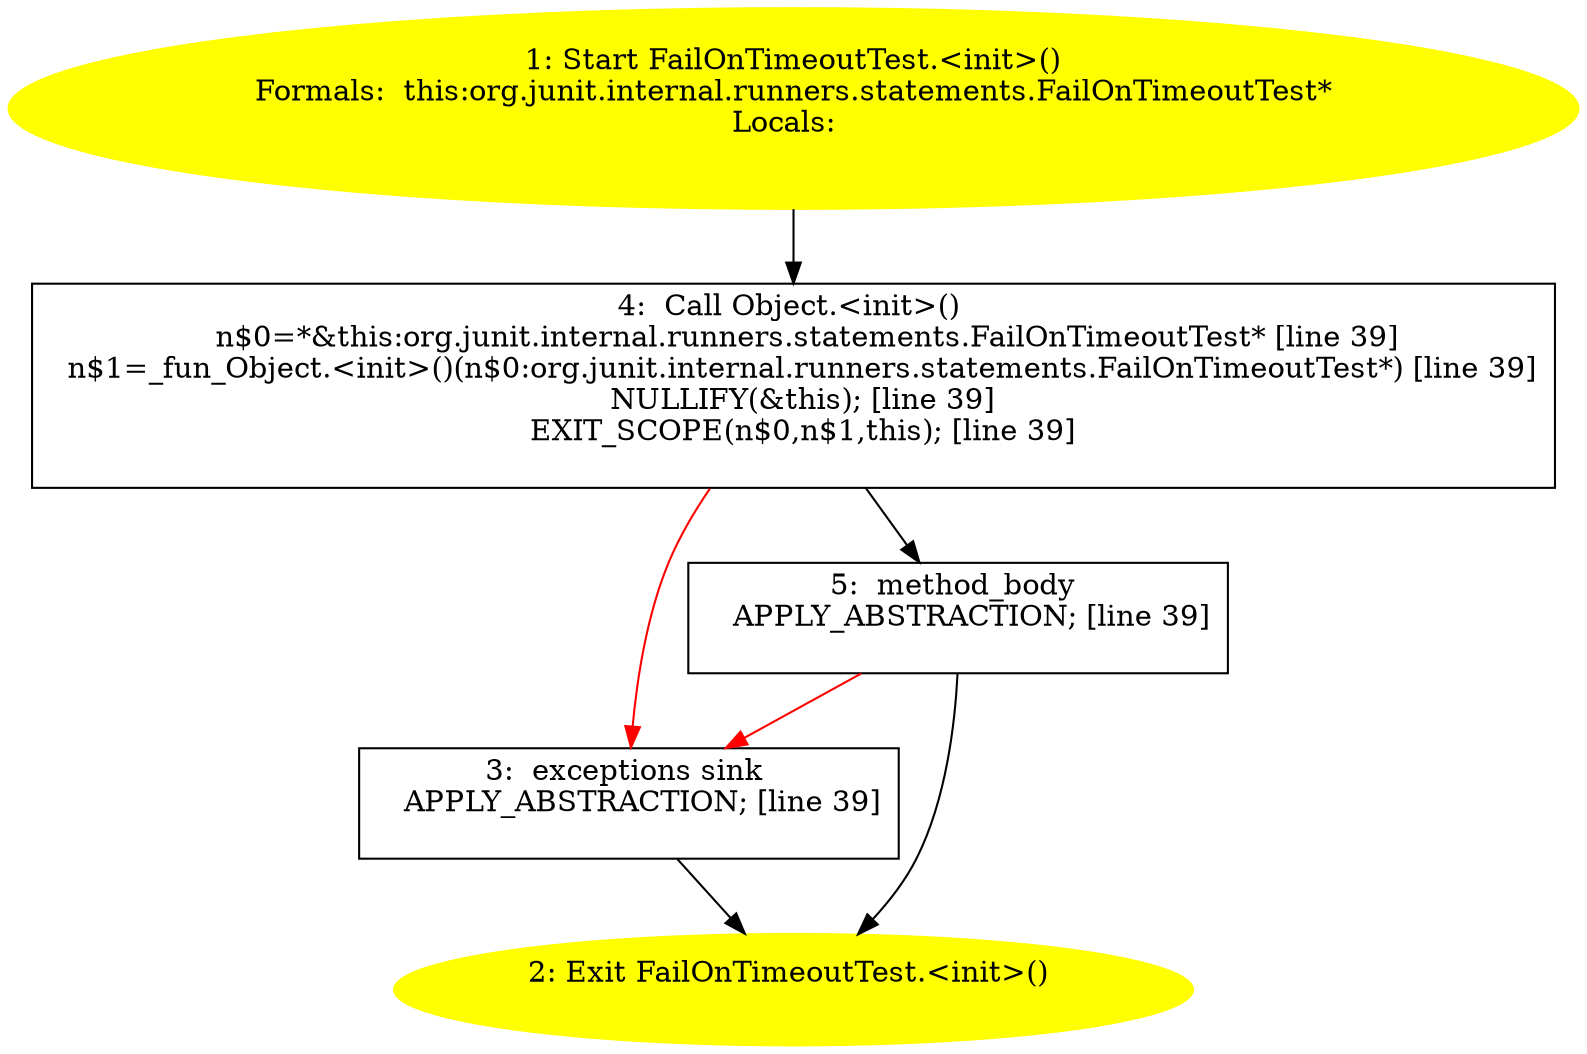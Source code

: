 /* @generated */
digraph cfg {
"org.junit.internal.runners.statements.FailOnTimeoutTest.<init>().390cd2fdbf9f44e2962ab99549aa4199_1" [label="1: Start FailOnTimeoutTest.<init>()\nFormals:  this:org.junit.internal.runners.statements.FailOnTimeoutTest*\nLocals:  \n  " color=yellow style=filled]
	

	 "org.junit.internal.runners.statements.FailOnTimeoutTest.<init>().390cd2fdbf9f44e2962ab99549aa4199_1" -> "org.junit.internal.runners.statements.FailOnTimeoutTest.<init>().390cd2fdbf9f44e2962ab99549aa4199_4" ;
"org.junit.internal.runners.statements.FailOnTimeoutTest.<init>().390cd2fdbf9f44e2962ab99549aa4199_2" [label="2: Exit FailOnTimeoutTest.<init>() \n  " color=yellow style=filled]
	

"org.junit.internal.runners.statements.FailOnTimeoutTest.<init>().390cd2fdbf9f44e2962ab99549aa4199_3" [label="3:  exceptions sink \n   APPLY_ABSTRACTION; [line 39]\n " shape="box"]
	

	 "org.junit.internal.runners.statements.FailOnTimeoutTest.<init>().390cd2fdbf9f44e2962ab99549aa4199_3" -> "org.junit.internal.runners.statements.FailOnTimeoutTest.<init>().390cd2fdbf9f44e2962ab99549aa4199_2" ;
"org.junit.internal.runners.statements.FailOnTimeoutTest.<init>().390cd2fdbf9f44e2962ab99549aa4199_4" [label="4:  Call Object.<init>() \n   n$0=*&this:org.junit.internal.runners.statements.FailOnTimeoutTest* [line 39]\n  n$1=_fun_Object.<init>()(n$0:org.junit.internal.runners.statements.FailOnTimeoutTest*) [line 39]\n  NULLIFY(&this); [line 39]\n  EXIT_SCOPE(n$0,n$1,this); [line 39]\n " shape="box"]
	

	 "org.junit.internal.runners.statements.FailOnTimeoutTest.<init>().390cd2fdbf9f44e2962ab99549aa4199_4" -> "org.junit.internal.runners.statements.FailOnTimeoutTest.<init>().390cd2fdbf9f44e2962ab99549aa4199_5" ;
	 "org.junit.internal.runners.statements.FailOnTimeoutTest.<init>().390cd2fdbf9f44e2962ab99549aa4199_4" -> "org.junit.internal.runners.statements.FailOnTimeoutTest.<init>().390cd2fdbf9f44e2962ab99549aa4199_3" [color="red" ];
"org.junit.internal.runners.statements.FailOnTimeoutTest.<init>().390cd2fdbf9f44e2962ab99549aa4199_5" [label="5:  method_body \n   APPLY_ABSTRACTION; [line 39]\n " shape="box"]
	

	 "org.junit.internal.runners.statements.FailOnTimeoutTest.<init>().390cd2fdbf9f44e2962ab99549aa4199_5" -> "org.junit.internal.runners.statements.FailOnTimeoutTest.<init>().390cd2fdbf9f44e2962ab99549aa4199_2" ;
	 "org.junit.internal.runners.statements.FailOnTimeoutTest.<init>().390cd2fdbf9f44e2962ab99549aa4199_5" -> "org.junit.internal.runners.statements.FailOnTimeoutTest.<init>().390cd2fdbf9f44e2962ab99549aa4199_3" [color="red" ];
}
